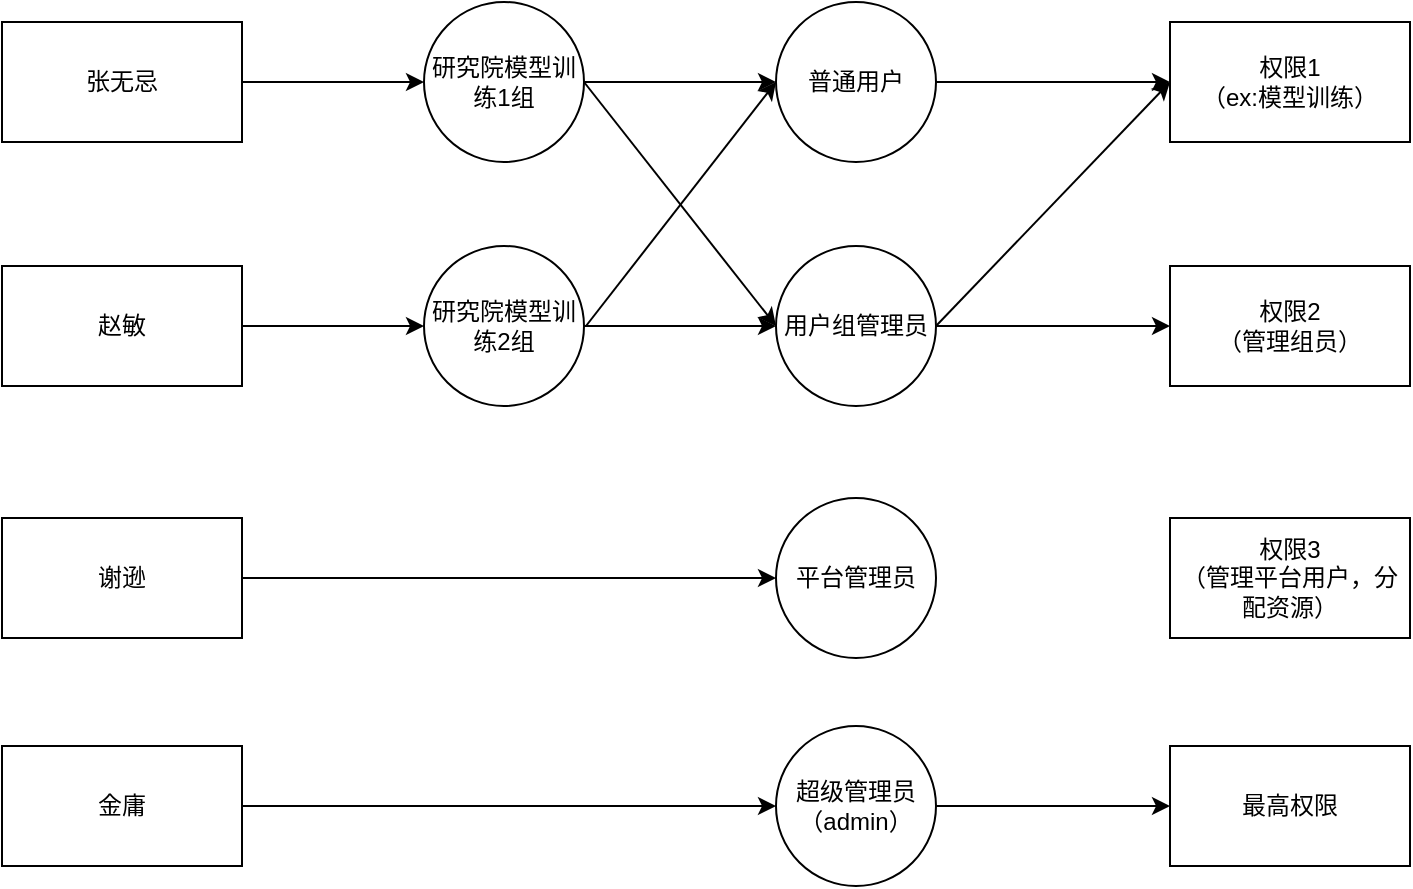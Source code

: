 <mxfile version="20.2.2" type="github">
  <diagram id="XWlQeay_2aBtH9ex64kx" name="Page-1">
    <mxGraphModel dx="921" dy="493" grid="0" gridSize="10" guides="1" tooltips="1" connect="1" arrows="1" fold="1" page="1" pageScale="1" pageWidth="827" pageHeight="1169" math="0" shadow="0">
      <root>
        <mxCell id="0" />
        <mxCell id="1" parent="0" />
        <mxCell id="jPVGhE0tIHSrpaLAawch-16" style="edgeStyle=orthogonalEdgeStyle;rounded=0;orthogonalLoop=1;jettySize=auto;html=1;exitX=1;exitY=0.5;exitDx=0;exitDy=0;" edge="1" parent="1" source="jPVGhE0tIHSrpaLAawch-1" target="jPVGhE0tIHSrpaLAawch-9">
          <mxGeometry relative="1" as="geometry" />
        </mxCell>
        <mxCell id="jPVGhE0tIHSrpaLAawch-1" value="张无忌" style="rounded=0;whiteSpace=wrap;html=1;" vertex="1" parent="1">
          <mxGeometry x="60" y="140" width="120" height="60" as="geometry" />
        </mxCell>
        <mxCell id="jPVGhE0tIHSrpaLAawch-34" value="" style="edgeStyle=orthogonalEdgeStyle;rounded=0;orthogonalLoop=1;jettySize=auto;html=1;fontSize=10;" edge="1" parent="1" source="jPVGhE0tIHSrpaLAawch-9" target="jPVGhE0tIHSrpaLAawch-17">
          <mxGeometry relative="1" as="geometry" />
        </mxCell>
        <mxCell id="jPVGhE0tIHSrpaLAawch-9" value="研究院模型训练1组" style="ellipse;whiteSpace=wrap;html=1;aspect=fixed;" vertex="1" parent="1">
          <mxGeometry x="271" y="130" width="80" height="80" as="geometry" />
        </mxCell>
        <mxCell id="jPVGhE0tIHSrpaLAawch-30" value="" style="edgeStyle=orthogonalEdgeStyle;rounded=0;orthogonalLoop=1;jettySize=auto;html=1;fontSize=10;" edge="1" parent="1" source="jPVGhE0tIHSrpaLAawch-10" target="jPVGhE0tIHSrpaLAawch-12">
          <mxGeometry relative="1" as="geometry" />
        </mxCell>
        <mxCell id="jPVGhE0tIHSrpaLAawch-10" value="研究院模型训练2组" style="ellipse;whiteSpace=wrap;html=1;aspect=fixed;" vertex="1" parent="1">
          <mxGeometry x="271" y="252" width="80" height="80" as="geometry" />
        </mxCell>
        <mxCell id="jPVGhE0tIHSrpaLAawch-36" value="" style="edgeStyle=orthogonalEdgeStyle;rounded=0;orthogonalLoop=1;jettySize=auto;html=1;fontSize=10;" edge="1" parent="1" source="jPVGhE0tIHSrpaLAawch-12" target="jPVGhE0tIHSrpaLAawch-14">
          <mxGeometry relative="1" as="geometry" />
        </mxCell>
        <mxCell id="jPVGhE0tIHSrpaLAawch-12" value="用户组管理员" style="ellipse;whiteSpace=wrap;html=1;aspect=fixed;" vertex="1" parent="1">
          <mxGeometry x="447" y="252" width="80" height="80" as="geometry" />
        </mxCell>
        <mxCell id="jPVGhE0tIHSrpaLAawch-19" value="" style="edgeStyle=orthogonalEdgeStyle;rounded=0;orthogonalLoop=1;jettySize=auto;html=1;" edge="1" parent="1" source="jPVGhE0tIHSrpaLAawch-13" target="jPVGhE0tIHSrpaLAawch-10">
          <mxGeometry relative="1" as="geometry" />
        </mxCell>
        <mxCell id="jPVGhE0tIHSrpaLAawch-13" value="赵敏" style="rounded=0;whiteSpace=wrap;html=1;" vertex="1" parent="1">
          <mxGeometry x="60" y="262" width="120" height="60" as="geometry" />
        </mxCell>
        <mxCell id="jPVGhE0tIHSrpaLAawch-14" value="权限2&lt;br&gt;（管理组员）" style="rounded=0;whiteSpace=wrap;html=1;" vertex="1" parent="1">
          <mxGeometry x="644" y="262" width="120" height="60" as="geometry" />
        </mxCell>
        <mxCell id="jPVGhE0tIHSrpaLAawch-15" value="权限1&lt;br&gt;（ex:模型训练）" style="rounded=0;whiteSpace=wrap;html=1;" vertex="1" parent="1">
          <mxGeometry x="644" y="140" width="120" height="60" as="geometry" />
        </mxCell>
        <mxCell id="jPVGhE0tIHSrpaLAawch-18" value="" style="edgeStyle=orthogonalEdgeStyle;rounded=0;orthogonalLoop=1;jettySize=auto;html=1;" edge="1" parent="1" source="jPVGhE0tIHSrpaLAawch-17" target="jPVGhE0tIHSrpaLAawch-15">
          <mxGeometry relative="1" as="geometry" />
        </mxCell>
        <mxCell id="jPVGhE0tIHSrpaLAawch-17" value="普通用户" style="ellipse;whiteSpace=wrap;html=1;aspect=fixed;" vertex="1" parent="1">
          <mxGeometry x="447" y="130" width="80" height="80" as="geometry" />
        </mxCell>
        <mxCell id="jPVGhE0tIHSrpaLAawch-21" value="平台管理员" style="ellipse;whiteSpace=wrap;html=1;aspect=fixed;" vertex="1" parent="1">
          <mxGeometry x="447" y="378" width="80" height="80" as="geometry" />
        </mxCell>
        <mxCell id="jPVGhE0tIHSrpaLAawch-22" value="" style="edgeStyle=orthogonalEdgeStyle;rounded=0;orthogonalLoop=1;jettySize=auto;html=1;entryX=0;entryY=0.5;entryDx=0;entryDy=0;" edge="1" source="jPVGhE0tIHSrpaLAawch-23" target="jPVGhE0tIHSrpaLAawch-21" parent="1">
          <mxGeometry relative="1" as="geometry">
            <mxPoint x="271" y="418" as="targetPoint" />
          </mxGeometry>
        </mxCell>
        <mxCell id="jPVGhE0tIHSrpaLAawch-23" value="谢逊" style="rounded=0;whiteSpace=wrap;html=1;" vertex="1" parent="1">
          <mxGeometry x="60" y="388" width="120" height="60" as="geometry" />
        </mxCell>
        <mxCell id="jPVGhE0tIHSrpaLAawch-24" value="权限3&lt;br&gt;（管理平台用户，分配资源）" style="rounded=0;whiteSpace=wrap;html=1;" vertex="1" parent="1">
          <mxGeometry x="644" y="388" width="120" height="60" as="geometry" />
        </mxCell>
        <mxCell id="jPVGhE0tIHSrpaLAawch-40" value="" style="edgeStyle=orthogonalEdgeStyle;rounded=0;orthogonalLoop=1;jettySize=auto;html=1;fontSize=10;" edge="1" parent="1" source="jPVGhE0tIHSrpaLAawch-26" target="jPVGhE0tIHSrpaLAawch-29">
          <mxGeometry relative="1" as="geometry" />
        </mxCell>
        <mxCell id="jPVGhE0tIHSrpaLAawch-26" value="超级管理员（admin）" style="ellipse;whiteSpace=wrap;html=1;aspect=fixed;" vertex="1" parent="1">
          <mxGeometry x="447" y="492" width="80" height="80" as="geometry" />
        </mxCell>
        <mxCell id="jPVGhE0tIHSrpaLAawch-27" value="" style="edgeStyle=orthogonalEdgeStyle;rounded=0;orthogonalLoop=1;jettySize=auto;html=1;entryX=0;entryY=0.5;entryDx=0;entryDy=0;" edge="1" source="jPVGhE0tIHSrpaLAawch-28" target="jPVGhE0tIHSrpaLAawch-26" parent="1">
          <mxGeometry relative="1" as="geometry">
            <mxPoint x="271" y="532" as="targetPoint" />
          </mxGeometry>
        </mxCell>
        <mxCell id="jPVGhE0tIHSrpaLAawch-28" value="金庸" style="rounded=0;whiteSpace=wrap;html=1;" vertex="1" parent="1">
          <mxGeometry x="60" y="502" width="120" height="60" as="geometry" />
        </mxCell>
        <mxCell id="jPVGhE0tIHSrpaLAawch-29" value="最高权限" style="rounded=0;whiteSpace=wrap;html=1;" vertex="1" parent="1">
          <mxGeometry x="644" y="502" width="120" height="60" as="geometry" />
        </mxCell>
        <mxCell id="jPVGhE0tIHSrpaLAawch-33" value="" style="endArrow=classic;html=1;rounded=0;fontSize=10;entryX=0;entryY=0.5;entryDx=0;entryDy=0;" edge="1" parent="1" target="jPVGhE0tIHSrpaLAawch-17">
          <mxGeometry width="50" height="50" relative="1" as="geometry">
            <mxPoint x="352" y="292" as="sourcePoint" />
            <mxPoint x="412" y="233" as="targetPoint" />
          </mxGeometry>
        </mxCell>
        <mxCell id="jPVGhE0tIHSrpaLAawch-35" value="" style="endArrow=classic;html=1;rounded=0;fontSize=10;exitX=1;exitY=0.5;exitDx=0;exitDy=0;entryX=0;entryY=0.5;entryDx=0;entryDy=0;" edge="1" parent="1" source="jPVGhE0tIHSrpaLAawch-9" target="jPVGhE0tIHSrpaLAawch-12">
          <mxGeometry width="50" height="50" relative="1" as="geometry">
            <mxPoint x="388" y="242" as="sourcePoint" />
            <mxPoint x="438" y="192" as="targetPoint" />
          </mxGeometry>
        </mxCell>
        <mxCell id="jPVGhE0tIHSrpaLAawch-39" value="" style="endArrow=classic;html=1;rounded=0;fontSize=10;entryX=0;entryY=0.5;entryDx=0;entryDy=0;exitX=1;exitY=0.5;exitDx=0;exitDy=0;" edge="1" parent="1" source="jPVGhE0tIHSrpaLAawch-12" target="jPVGhE0tIHSrpaLAawch-15">
          <mxGeometry width="50" height="50" relative="1" as="geometry">
            <mxPoint x="549" y="274" as="sourcePoint" />
            <mxPoint x="644" y="152" as="targetPoint" />
          </mxGeometry>
        </mxCell>
      </root>
    </mxGraphModel>
  </diagram>
</mxfile>
